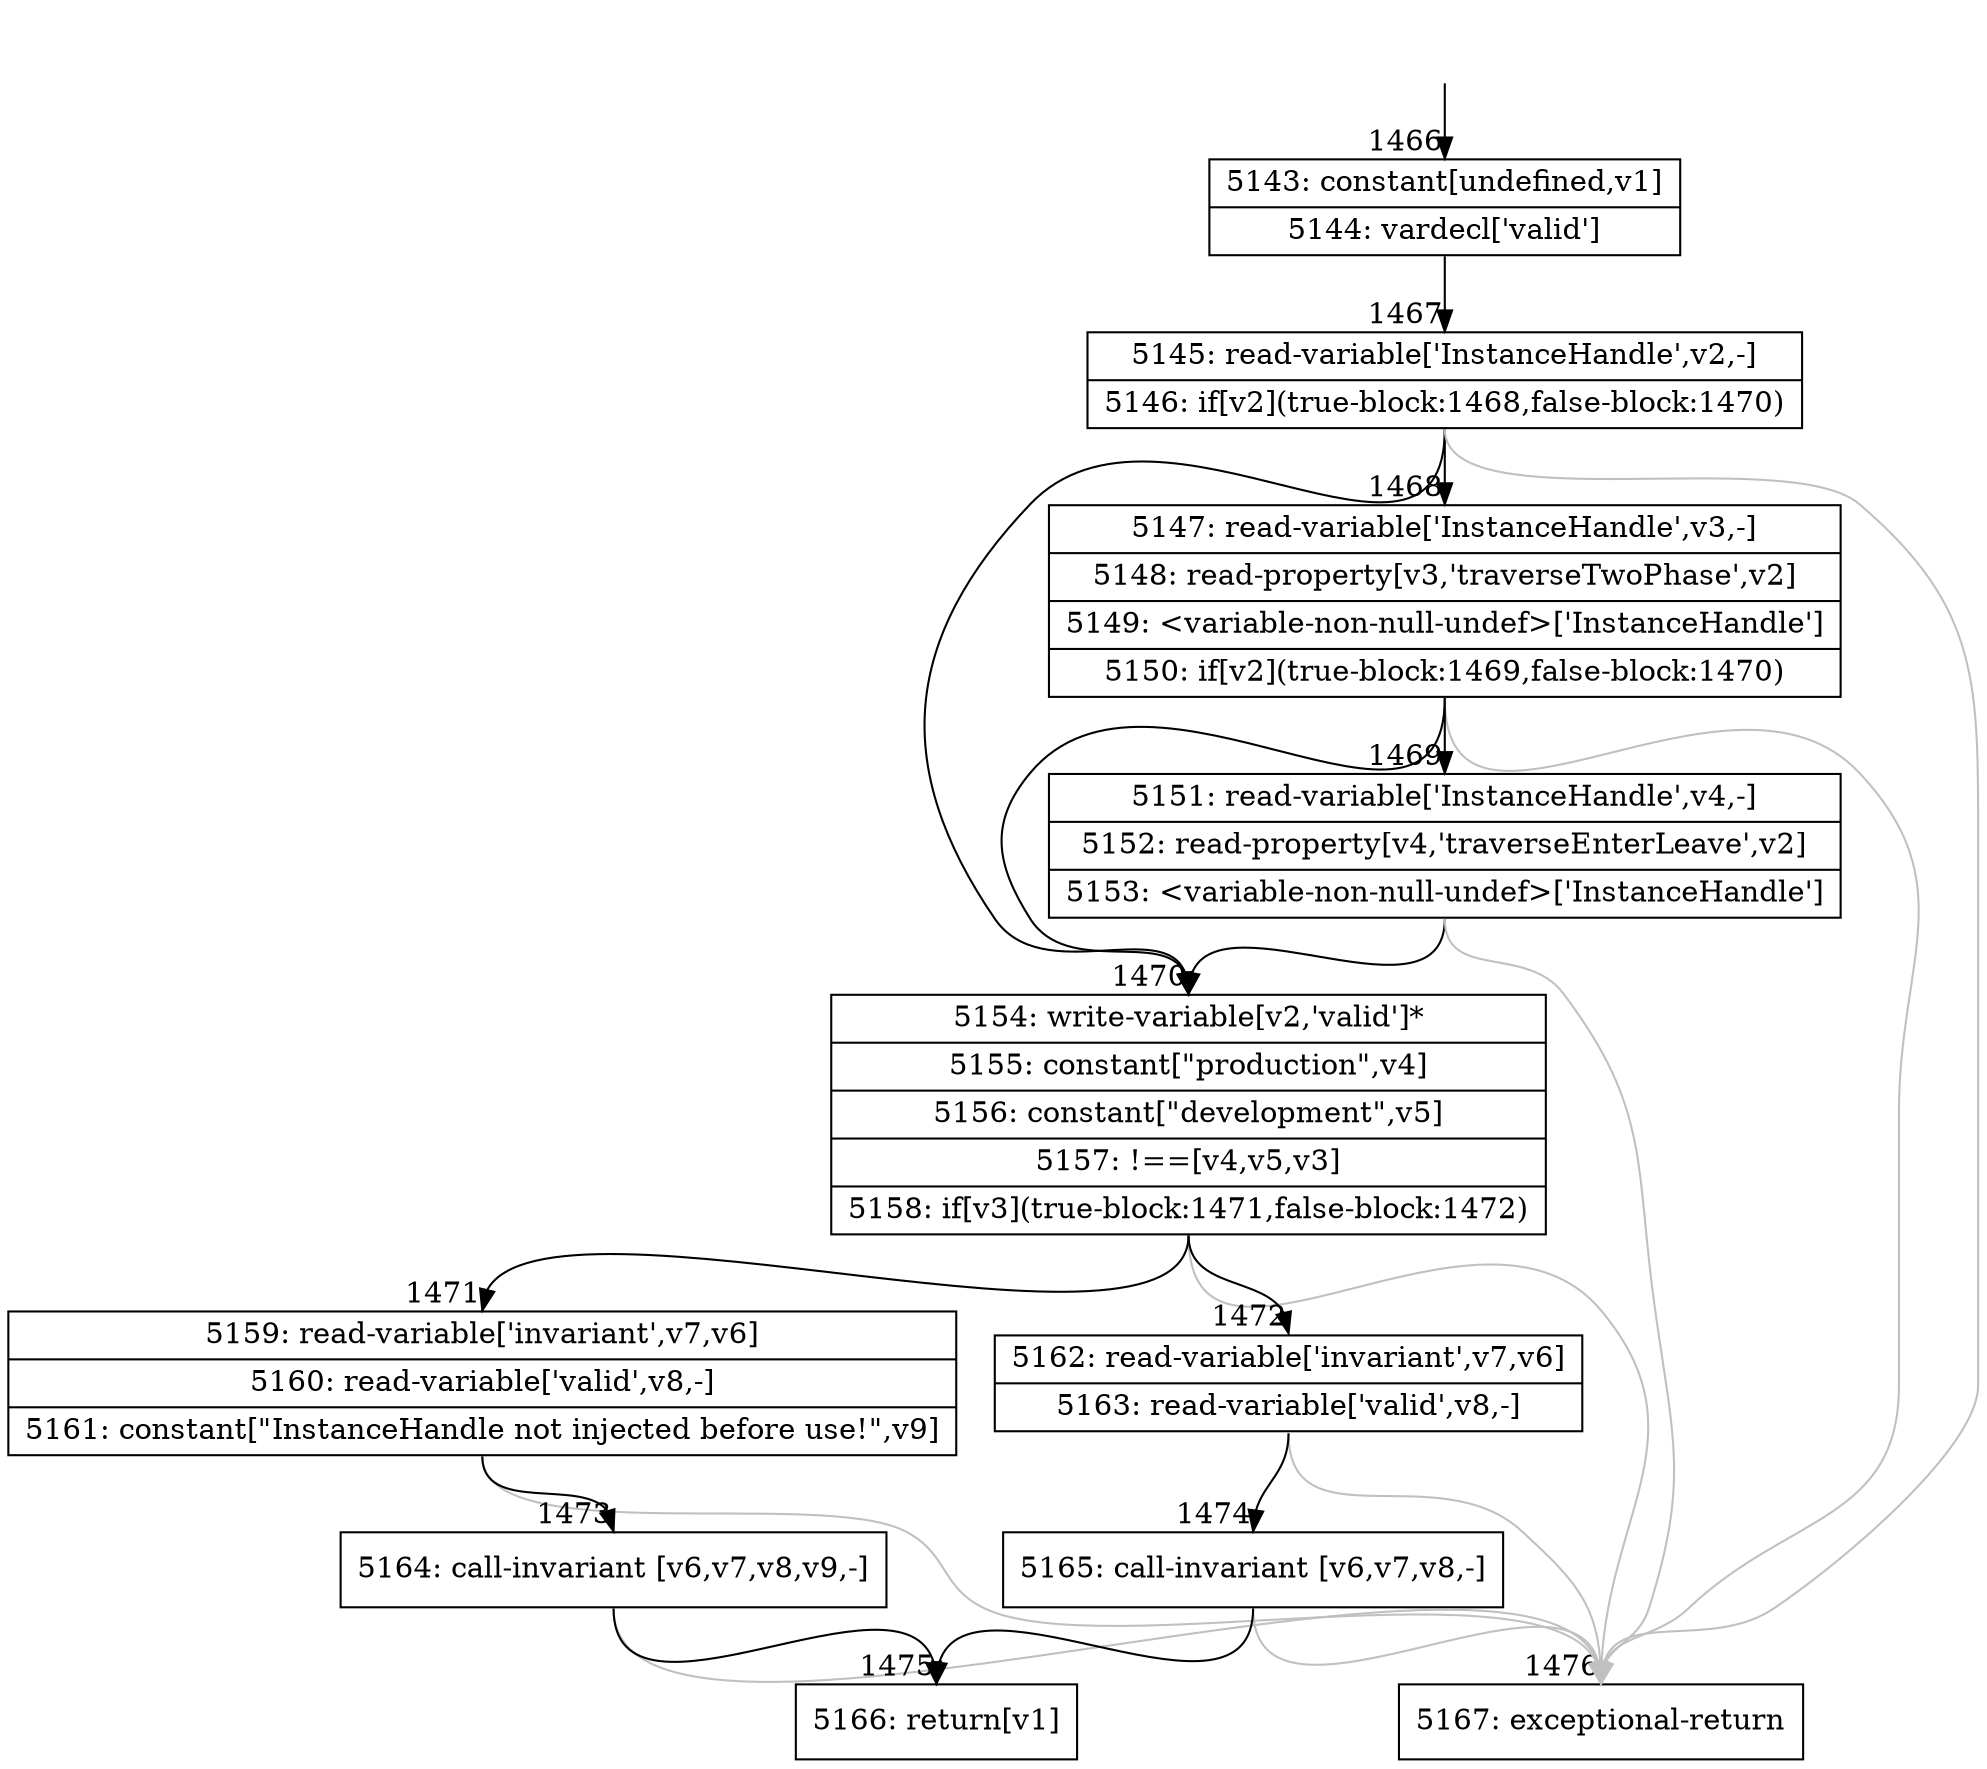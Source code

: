digraph {
rankdir="TD"
BB_entry94[shape=none,label=""];
BB_entry94 -> BB1466 [tailport=s, headport=n, headlabel="    1466"]
BB1466 [shape=record label="{5143: constant[undefined,v1]|5144: vardecl['valid']}" ] 
BB1466 -> BB1467 [tailport=s, headport=n, headlabel="      1467"]
BB1467 [shape=record label="{5145: read-variable['InstanceHandle',v2,-]|5146: if[v2](true-block:1468,false-block:1470)}" ] 
BB1467 -> BB1470 [tailport=s, headport=n, headlabel="      1470"]
BB1467 -> BB1468 [tailport=s, headport=n, headlabel="      1468"]
BB1467 -> BB1476 [tailport=s, headport=n, color=gray, headlabel="      1476"]
BB1468 [shape=record label="{5147: read-variable['InstanceHandle',v3,-]|5148: read-property[v3,'traverseTwoPhase',v2]|5149: \<variable-non-null-undef\>['InstanceHandle']|5150: if[v2](true-block:1469,false-block:1470)}" ] 
BB1468 -> BB1470 [tailport=s, headport=n]
BB1468 -> BB1469 [tailport=s, headport=n, headlabel="      1469"]
BB1468 -> BB1476 [tailport=s, headport=n, color=gray]
BB1469 [shape=record label="{5151: read-variable['InstanceHandle',v4,-]|5152: read-property[v4,'traverseEnterLeave',v2]|5153: \<variable-non-null-undef\>['InstanceHandle']}" ] 
BB1469 -> BB1470 [tailport=s, headport=n]
BB1469 -> BB1476 [tailport=s, headport=n, color=gray]
BB1470 [shape=record label="{5154: write-variable[v2,'valid']*|5155: constant[\"production\",v4]|5156: constant[\"development\",v5]|5157: !==[v4,v5,v3]|5158: if[v3](true-block:1471,false-block:1472)}" ] 
BB1470 -> BB1471 [tailport=s, headport=n, headlabel="      1471"]
BB1470 -> BB1472 [tailport=s, headport=n, headlabel="      1472"]
BB1470 -> BB1476 [tailport=s, headport=n, color=gray]
BB1471 [shape=record label="{5159: read-variable['invariant',v7,v6]|5160: read-variable['valid',v8,-]|5161: constant[\"InstanceHandle not injected before use!\",v9]}" ] 
BB1471 -> BB1473 [tailport=s, headport=n, headlabel="      1473"]
BB1471 -> BB1476 [tailport=s, headport=n, color=gray]
BB1472 [shape=record label="{5162: read-variable['invariant',v7,v6]|5163: read-variable['valid',v8,-]}" ] 
BB1472 -> BB1474 [tailport=s, headport=n, headlabel="      1474"]
BB1472 -> BB1476 [tailport=s, headport=n, color=gray]
BB1473 [shape=record label="{5164: call-invariant [v6,v7,v8,v9,-]}" ] 
BB1473 -> BB1475 [tailport=s, headport=n, headlabel="      1475"]
BB1473 -> BB1476 [tailport=s, headport=n, color=gray]
BB1474 [shape=record label="{5165: call-invariant [v6,v7,v8,-]}" ] 
BB1474 -> BB1475 [tailport=s, headport=n]
BB1474 -> BB1476 [tailport=s, headport=n, color=gray]
BB1475 [shape=record label="{5166: return[v1]}" ] 
BB1476 [shape=record label="{5167: exceptional-return}" ] 
//#$~ 2701
}
